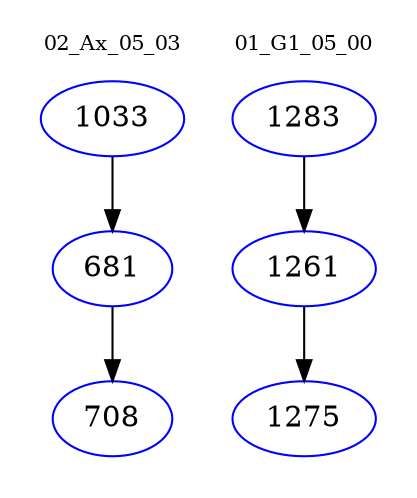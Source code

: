 digraph{
subgraph cluster_0 {
color = white
label = "02_Ax_05_03";
fontsize=10;
T0_1033 [label="1033", color="blue"]
T0_1033 -> T0_681 [color="black"]
T0_681 [label="681", color="blue"]
T0_681 -> T0_708 [color="black"]
T0_708 [label="708", color="blue"]
}
subgraph cluster_1 {
color = white
label = "01_G1_05_00";
fontsize=10;
T1_1283 [label="1283", color="blue"]
T1_1283 -> T1_1261 [color="black"]
T1_1261 [label="1261", color="blue"]
T1_1261 -> T1_1275 [color="black"]
T1_1275 [label="1275", color="blue"]
}
}
